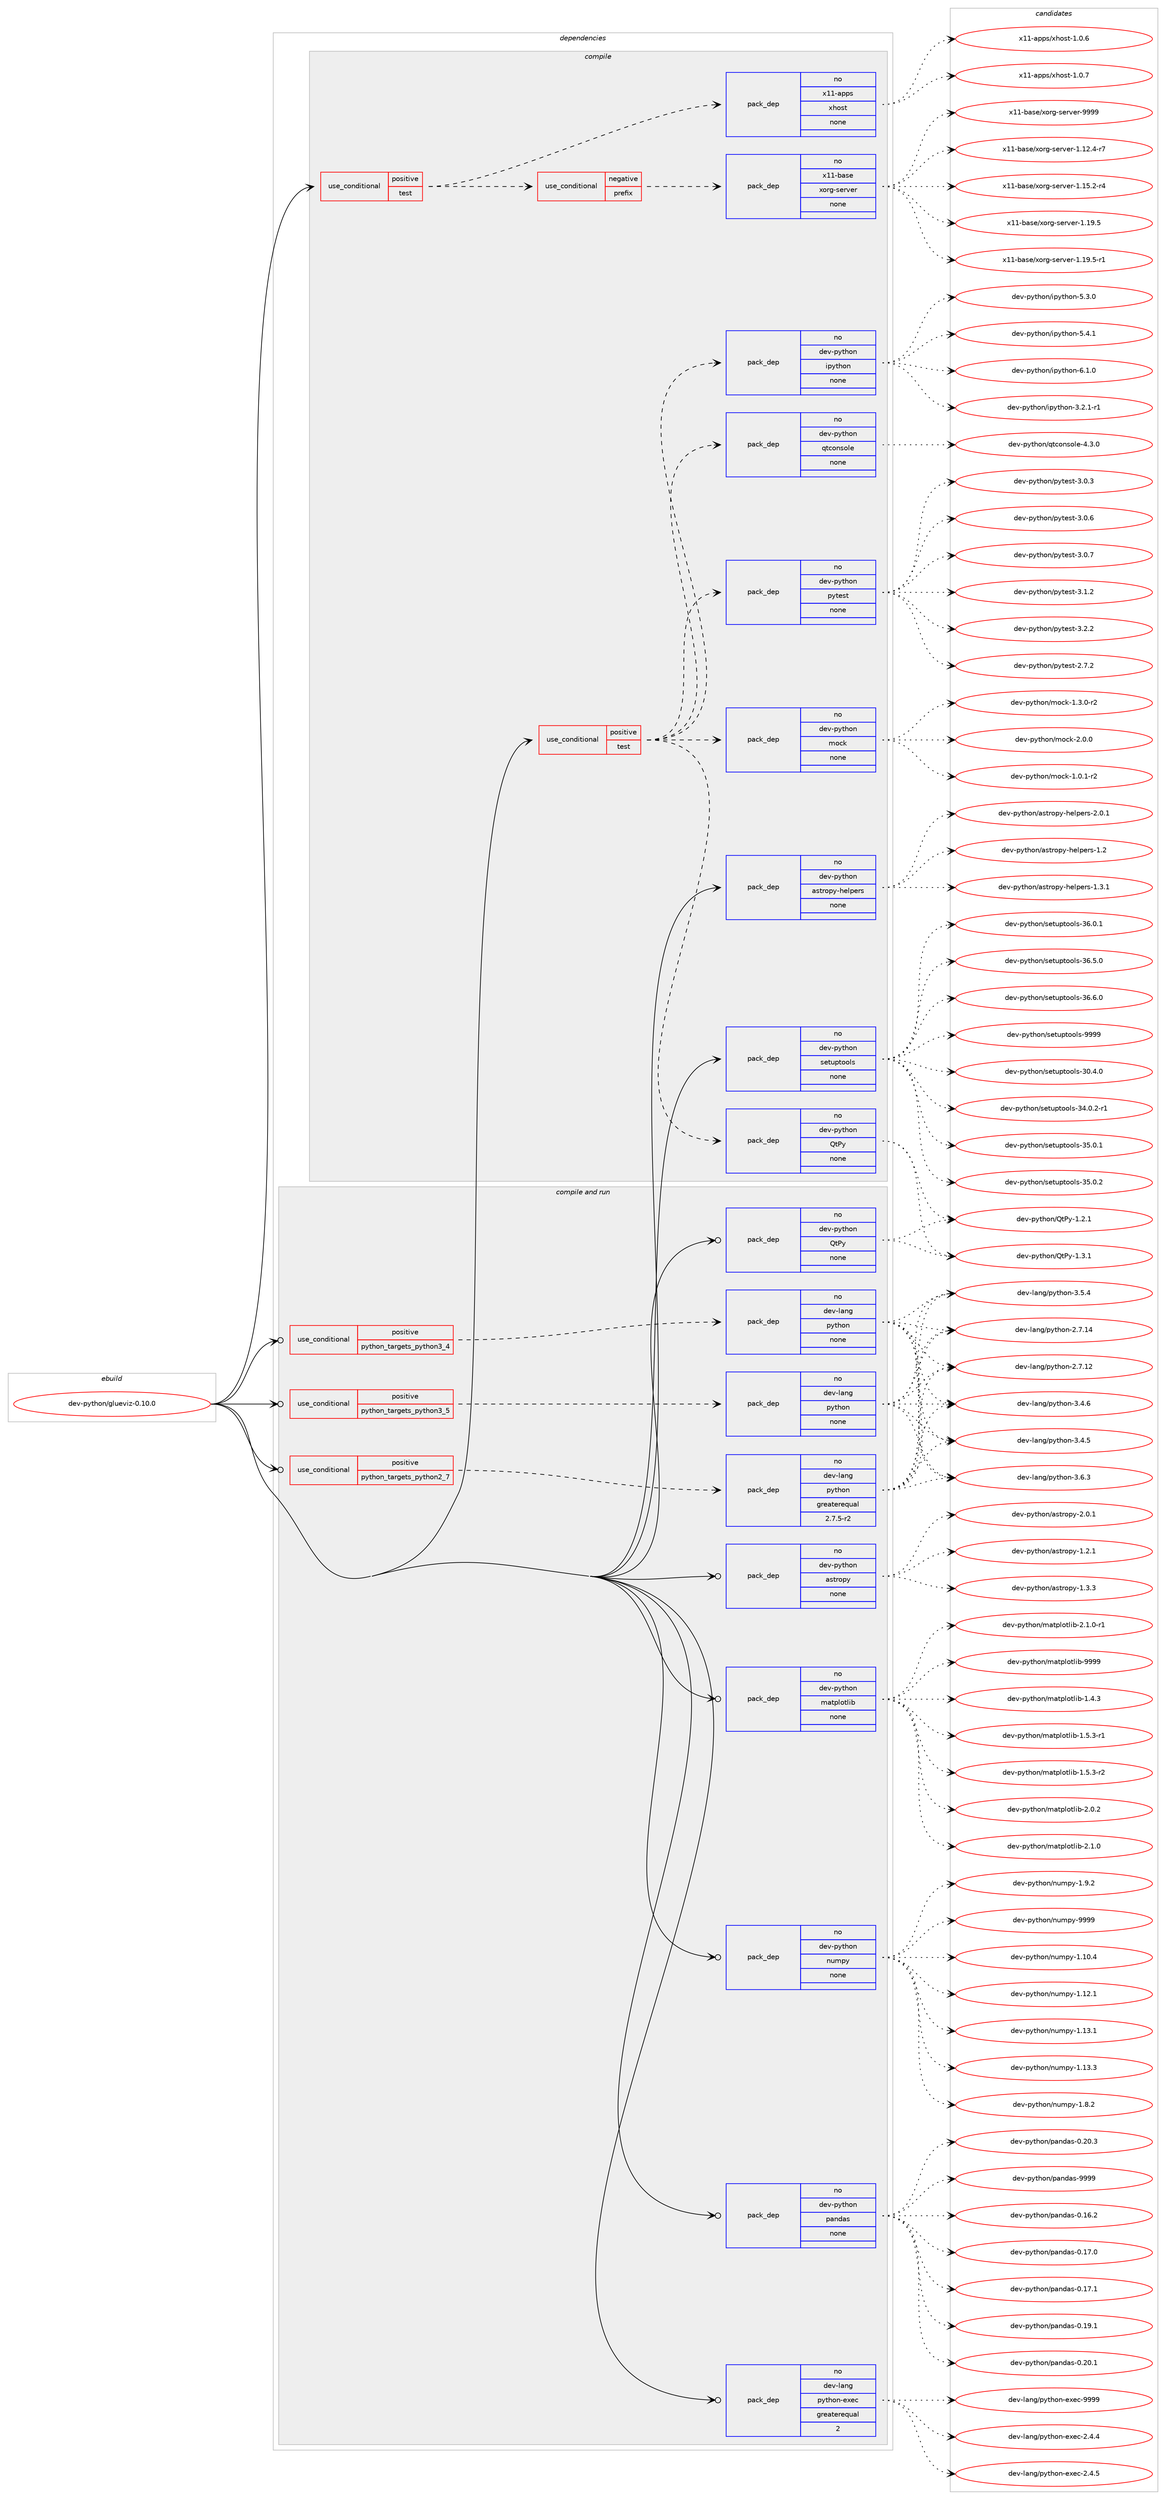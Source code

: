 digraph prolog {

# *************
# Graph options
# *************

newrank=true;
concentrate=true;
compound=true;
graph [rankdir=LR,fontname=Helvetica,fontsize=10,ranksep=1.5];#, ranksep=2.5, nodesep=0.2];
edge  [arrowhead=vee];
node  [fontname=Helvetica,fontsize=10];

# **********
# The ebuild
# **********

subgraph cluster_leftcol {
color=gray;
rank=same;
label=<<i>ebuild</i>>;
id [label="dev-python/glueviz-0.10.0", color=red, width=4, href="../dev-python/glueviz-0.10.0.svg"];
}

# ****************
# The dependencies
# ****************

subgraph cluster_midcol {
color=gray;
label=<<i>dependencies</i>>;
subgraph cluster_compile {
fillcolor="#eeeeee";
style=filled;
label=<<i>compile</i>>;
subgraph cond33340 {
dependency159199 [label=<<TABLE BORDER="0" CELLBORDER="1" CELLSPACING="0" CELLPADDING="4"><TR><TD ROWSPAN="3" CELLPADDING="10">use_conditional</TD></TR><TR><TD>positive</TD></TR><TR><TD>test</TD></TR></TABLE>>, shape=none, color=red];
subgraph cond33341 {
dependency159200 [label=<<TABLE BORDER="0" CELLBORDER="1" CELLSPACING="0" CELLPADDING="4"><TR><TD ROWSPAN="3" CELLPADDING="10">use_conditional</TD></TR><TR><TD>negative</TD></TR><TR><TD>prefix</TD></TR></TABLE>>, shape=none, color=red];
subgraph pack122019 {
dependency159201 [label=<<TABLE BORDER="0" CELLBORDER="1" CELLSPACING="0" CELLPADDING="4" WIDTH="220"><TR><TD ROWSPAN="6" CELLPADDING="30">pack_dep</TD></TR><TR><TD WIDTH="110">no</TD></TR><TR><TD>x11-base</TD></TR><TR><TD>xorg-server</TD></TR><TR><TD>none</TD></TR><TR><TD></TD></TR></TABLE>>, shape=none, color=blue];
}
dependency159200:e -> dependency159201:w [weight=20,style="dashed",arrowhead="vee"];
}
dependency159199:e -> dependency159200:w [weight=20,style="dashed",arrowhead="vee"];
subgraph pack122020 {
dependency159202 [label=<<TABLE BORDER="0" CELLBORDER="1" CELLSPACING="0" CELLPADDING="4" WIDTH="220"><TR><TD ROWSPAN="6" CELLPADDING="30">pack_dep</TD></TR><TR><TD WIDTH="110">no</TD></TR><TR><TD>x11-apps</TD></TR><TR><TD>xhost</TD></TR><TR><TD>none</TD></TR><TR><TD></TD></TR></TABLE>>, shape=none, color=blue];
}
dependency159199:e -> dependency159202:w [weight=20,style="dashed",arrowhead="vee"];
}
id:e -> dependency159199:w [weight=20,style="solid",arrowhead="vee"];
subgraph cond33342 {
dependency159203 [label=<<TABLE BORDER="0" CELLBORDER="1" CELLSPACING="0" CELLPADDING="4"><TR><TD ROWSPAN="3" CELLPADDING="10">use_conditional</TD></TR><TR><TD>positive</TD></TR><TR><TD>test</TD></TR></TABLE>>, shape=none, color=red];
subgraph pack122021 {
dependency159204 [label=<<TABLE BORDER="0" CELLBORDER="1" CELLSPACING="0" CELLPADDING="4" WIDTH="220"><TR><TD ROWSPAN="6" CELLPADDING="30">pack_dep</TD></TR><TR><TD WIDTH="110">no</TD></TR><TR><TD>dev-python</TD></TR><TR><TD>ipython</TD></TR><TR><TD>none</TD></TR><TR><TD></TD></TR></TABLE>>, shape=none, color=blue];
}
dependency159203:e -> dependency159204:w [weight=20,style="dashed",arrowhead="vee"];
subgraph pack122022 {
dependency159205 [label=<<TABLE BORDER="0" CELLBORDER="1" CELLSPACING="0" CELLPADDING="4" WIDTH="220"><TR><TD ROWSPAN="6" CELLPADDING="30">pack_dep</TD></TR><TR><TD WIDTH="110">no</TD></TR><TR><TD>dev-python</TD></TR><TR><TD>mock</TD></TR><TR><TD>none</TD></TR><TR><TD></TD></TR></TABLE>>, shape=none, color=blue];
}
dependency159203:e -> dependency159205:w [weight=20,style="dashed",arrowhead="vee"];
subgraph pack122023 {
dependency159206 [label=<<TABLE BORDER="0" CELLBORDER="1" CELLSPACING="0" CELLPADDING="4" WIDTH="220"><TR><TD ROWSPAN="6" CELLPADDING="30">pack_dep</TD></TR><TR><TD WIDTH="110">no</TD></TR><TR><TD>dev-python</TD></TR><TR><TD>pytest</TD></TR><TR><TD>none</TD></TR><TR><TD></TD></TR></TABLE>>, shape=none, color=blue];
}
dependency159203:e -> dependency159206:w [weight=20,style="dashed",arrowhead="vee"];
subgraph pack122024 {
dependency159207 [label=<<TABLE BORDER="0" CELLBORDER="1" CELLSPACING="0" CELLPADDING="4" WIDTH="220"><TR><TD ROWSPAN="6" CELLPADDING="30">pack_dep</TD></TR><TR><TD WIDTH="110">no</TD></TR><TR><TD>dev-python</TD></TR><TR><TD>qtconsole</TD></TR><TR><TD>none</TD></TR><TR><TD></TD></TR></TABLE>>, shape=none, color=blue];
}
dependency159203:e -> dependency159207:w [weight=20,style="dashed",arrowhead="vee"];
subgraph pack122025 {
dependency159208 [label=<<TABLE BORDER="0" CELLBORDER="1" CELLSPACING="0" CELLPADDING="4" WIDTH="220"><TR><TD ROWSPAN="6" CELLPADDING="30">pack_dep</TD></TR><TR><TD WIDTH="110">no</TD></TR><TR><TD>dev-python</TD></TR><TR><TD>QtPy</TD></TR><TR><TD>none</TD></TR><TR><TD></TD></TR></TABLE>>, shape=none, color=blue];
}
dependency159203:e -> dependency159208:w [weight=20,style="dashed",arrowhead="vee"];
}
id:e -> dependency159203:w [weight=20,style="solid",arrowhead="vee"];
subgraph pack122026 {
dependency159209 [label=<<TABLE BORDER="0" CELLBORDER="1" CELLSPACING="0" CELLPADDING="4" WIDTH="220"><TR><TD ROWSPAN="6" CELLPADDING="30">pack_dep</TD></TR><TR><TD WIDTH="110">no</TD></TR><TR><TD>dev-python</TD></TR><TR><TD>astropy-helpers</TD></TR><TR><TD>none</TD></TR><TR><TD></TD></TR></TABLE>>, shape=none, color=blue];
}
id:e -> dependency159209:w [weight=20,style="solid",arrowhead="vee"];
subgraph pack122027 {
dependency159210 [label=<<TABLE BORDER="0" CELLBORDER="1" CELLSPACING="0" CELLPADDING="4" WIDTH="220"><TR><TD ROWSPAN="6" CELLPADDING="30">pack_dep</TD></TR><TR><TD WIDTH="110">no</TD></TR><TR><TD>dev-python</TD></TR><TR><TD>setuptools</TD></TR><TR><TD>none</TD></TR><TR><TD></TD></TR></TABLE>>, shape=none, color=blue];
}
id:e -> dependency159210:w [weight=20,style="solid",arrowhead="vee"];
}
subgraph cluster_compileandrun {
fillcolor="#eeeeee";
style=filled;
label=<<i>compile and run</i>>;
subgraph cond33343 {
dependency159211 [label=<<TABLE BORDER="0" CELLBORDER="1" CELLSPACING="0" CELLPADDING="4"><TR><TD ROWSPAN="3" CELLPADDING="10">use_conditional</TD></TR><TR><TD>positive</TD></TR><TR><TD>python_targets_python2_7</TD></TR></TABLE>>, shape=none, color=red];
subgraph pack122028 {
dependency159212 [label=<<TABLE BORDER="0" CELLBORDER="1" CELLSPACING="0" CELLPADDING="4" WIDTH="220"><TR><TD ROWSPAN="6" CELLPADDING="30">pack_dep</TD></TR><TR><TD WIDTH="110">no</TD></TR><TR><TD>dev-lang</TD></TR><TR><TD>python</TD></TR><TR><TD>greaterequal</TD></TR><TR><TD>2.7.5-r2</TD></TR></TABLE>>, shape=none, color=blue];
}
dependency159211:e -> dependency159212:w [weight=20,style="dashed",arrowhead="vee"];
}
id:e -> dependency159211:w [weight=20,style="solid",arrowhead="odotvee"];
subgraph cond33344 {
dependency159213 [label=<<TABLE BORDER="0" CELLBORDER="1" CELLSPACING="0" CELLPADDING="4"><TR><TD ROWSPAN="3" CELLPADDING="10">use_conditional</TD></TR><TR><TD>positive</TD></TR><TR><TD>python_targets_python3_4</TD></TR></TABLE>>, shape=none, color=red];
subgraph pack122029 {
dependency159214 [label=<<TABLE BORDER="0" CELLBORDER="1" CELLSPACING="0" CELLPADDING="4" WIDTH="220"><TR><TD ROWSPAN="6" CELLPADDING="30">pack_dep</TD></TR><TR><TD WIDTH="110">no</TD></TR><TR><TD>dev-lang</TD></TR><TR><TD>python</TD></TR><TR><TD>none</TD></TR><TR><TD></TD></TR></TABLE>>, shape=none, color=blue];
}
dependency159213:e -> dependency159214:w [weight=20,style="dashed",arrowhead="vee"];
}
id:e -> dependency159213:w [weight=20,style="solid",arrowhead="odotvee"];
subgraph cond33345 {
dependency159215 [label=<<TABLE BORDER="0" CELLBORDER="1" CELLSPACING="0" CELLPADDING="4"><TR><TD ROWSPAN="3" CELLPADDING="10">use_conditional</TD></TR><TR><TD>positive</TD></TR><TR><TD>python_targets_python3_5</TD></TR></TABLE>>, shape=none, color=red];
subgraph pack122030 {
dependency159216 [label=<<TABLE BORDER="0" CELLBORDER="1" CELLSPACING="0" CELLPADDING="4" WIDTH="220"><TR><TD ROWSPAN="6" CELLPADDING="30">pack_dep</TD></TR><TR><TD WIDTH="110">no</TD></TR><TR><TD>dev-lang</TD></TR><TR><TD>python</TD></TR><TR><TD>none</TD></TR><TR><TD></TD></TR></TABLE>>, shape=none, color=blue];
}
dependency159215:e -> dependency159216:w [weight=20,style="dashed",arrowhead="vee"];
}
id:e -> dependency159215:w [weight=20,style="solid",arrowhead="odotvee"];
subgraph pack122031 {
dependency159217 [label=<<TABLE BORDER="0" CELLBORDER="1" CELLSPACING="0" CELLPADDING="4" WIDTH="220"><TR><TD ROWSPAN="6" CELLPADDING="30">pack_dep</TD></TR><TR><TD WIDTH="110">no</TD></TR><TR><TD>dev-lang</TD></TR><TR><TD>python-exec</TD></TR><TR><TD>greaterequal</TD></TR><TR><TD>2</TD></TR></TABLE>>, shape=none, color=blue];
}
id:e -> dependency159217:w [weight=20,style="solid",arrowhead="odotvee"];
subgraph pack122032 {
dependency159218 [label=<<TABLE BORDER="0" CELLBORDER="1" CELLSPACING="0" CELLPADDING="4" WIDTH="220"><TR><TD ROWSPAN="6" CELLPADDING="30">pack_dep</TD></TR><TR><TD WIDTH="110">no</TD></TR><TR><TD>dev-python</TD></TR><TR><TD>QtPy</TD></TR><TR><TD>none</TD></TR><TR><TD></TD></TR></TABLE>>, shape=none, color=blue];
}
id:e -> dependency159218:w [weight=20,style="solid",arrowhead="odotvee"];
subgraph pack122033 {
dependency159219 [label=<<TABLE BORDER="0" CELLBORDER="1" CELLSPACING="0" CELLPADDING="4" WIDTH="220"><TR><TD ROWSPAN="6" CELLPADDING="30">pack_dep</TD></TR><TR><TD WIDTH="110">no</TD></TR><TR><TD>dev-python</TD></TR><TR><TD>astropy</TD></TR><TR><TD>none</TD></TR><TR><TD></TD></TR></TABLE>>, shape=none, color=blue];
}
id:e -> dependency159219:w [weight=20,style="solid",arrowhead="odotvee"];
subgraph pack122034 {
dependency159220 [label=<<TABLE BORDER="0" CELLBORDER="1" CELLSPACING="0" CELLPADDING="4" WIDTH="220"><TR><TD ROWSPAN="6" CELLPADDING="30">pack_dep</TD></TR><TR><TD WIDTH="110">no</TD></TR><TR><TD>dev-python</TD></TR><TR><TD>matplotlib</TD></TR><TR><TD>none</TD></TR><TR><TD></TD></TR></TABLE>>, shape=none, color=blue];
}
id:e -> dependency159220:w [weight=20,style="solid",arrowhead="odotvee"];
subgraph pack122035 {
dependency159221 [label=<<TABLE BORDER="0" CELLBORDER="1" CELLSPACING="0" CELLPADDING="4" WIDTH="220"><TR><TD ROWSPAN="6" CELLPADDING="30">pack_dep</TD></TR><TR><TD WIDTH="110">no</TD></TR><TR><TD>dev-python</TD></TR><TR><TD>numpy</TD></TR><TR><TD>none</TD></TR><TR><TD></TD></TR></TABLE>>, shape=none, color=blue];
}
id:e -> dependency159221:w [weight=20,style="solid",arrowhead="odotvee"];
subgraph pack122036 {
dependency159222 [label=<<TABLE BORDER="0" CELLBORDER="1" CELLSPACING="0" CELLPADDING="4" WIDTH="220"><TR><TD ROWSPAN="6" CELLPADDING="30">pack_dep</TD></TR><TR><TD WIDTH="110">no</TD></TR><TR><TD>dev-python</TD></TR><TR><TD>pandas</TD></TR><TR><TD>none</TD></TR><TR><TD></TD></TR></TABLE>>, shape=none, color=blue];
}
id:e -> dependency159222:w [weight=20,style="solid",arrowhead="odotvee"];
}
subgraph cluster_run {
fillcolor="#eeeeee";
style=filled;
label=<<i>run</i>>;
}
}

# **************
# The candidates
# **************

subgraph cluster_choices {
rank=same;
color=gray;
label=<<i>candidates</i>>;

subgraph choice122019 {
color=black;
nodesep=1;
choice12049494598971151014712011111410345115101114118101114454946495046524511455 [label="x11-base/xorg-server-1.12.4-r7", color=red, width=4,href="../x11-base/xorg-server-1.12.4-r7.svg"];
choice12049494598971151014712011111410345115101114118101114454946495346504511452 [label="x11-base/xorg-server-1.15.2-r4", color=red, width=4,href="../x11-base/xorg-server-1.15.2-r4.svg"];
choice1204949459897115101471201111141034511510111411810111445494649574653 [label="x11-base/xorg-server-1.19.5", color=red, width=4,href="../x11-base/xorg-server-1.19.5.svg"];
choice12049494598971151014712011111410345115101114118101114454946495746534511449 [label="x11-base/xorg-server-1.19.5-r1", color=red, width=4,href="../x11-base/xorg-server-1.19.5-r1.svg"];
choice120494945989711510147120111114103451151011141181011144557575757 [label="x11-base/xorg-server-9999", color=red, width=4,href="../x11-base/xorg-server-9999.svg"];
dependency159201:e -> choice12049494598971151014712011111410345115101114118101114454946495046524511455:w [style=dotted,weight="100"];
dependency159201:e -> choice12049494598971151014712011111410345115101114118101114454946495346504511452:w [style=dotted,weight="100"];
dependency159201:e -> choice1204949459897115101471201111141034511510111411810111445494649574653:w [style=dotted,weight="100"];
dependency159201:e -> choice12049494598971151014712011111410345115101114118101114454946495746534511449:w [style=dotted,weight="100"];
dependency159201:e -> choice120494945989711510147120111114103451151011141181011144557575757:w [style=dotted,weight="100"];
}
subgraph choice122020 {
color=black;
nodesep=1;
choice1204949459711211211547120104111115116454946484654 [label="x11-apps/xhost-1.0.6", color=red, width=4,href="../x11-apps/xhost-1.0.6.svg"];
choice1204949459711211211547120104111115116454946484655 [label="x11-apps/xhost-1.0.7", color=red, width=4,href="../x11-apps/xhost-1.0.7.svg"];
dependency159202:e -> choice1204949459711211211547120104111115116454946484654:w [style=dotted,weight="100"];
dependency159202:e -> choice1204949459711211211547120104111115116454946484655:w [style=dotted,weight="100"];
}
subgraph choice122021 {
color=black;
nodesep=1;
choice10010111845112121116104111110471051121211161041111104551465046494511449 [label="dev-python/ipython-3.2.1-r1", color=red, width=4,href="../dev-python/ipython-3.2.1-r1.svg"];
choice1001011184511212111610411111047105112121116104111110455346514648 [label="dev-python/ipython-5.3.0", color=red, width=4,href="../dev-python/ipython-5.3.0.svg"];
choice1001011184511212111610411111047105112121116104111110455346524649 [label="dev-python/ipython-5.4.1", color=red, width=4,href="../dev-python/ipython-5.4.1.svg"];
choice1001011184511212111610411111047105112121116104111110455446494648 [label="dev-python/ipython-6.1.0", color=red, width=4,href="../dev-python/ipython-6.1.0.svg"];
dependency159204:e -> choice10010111845112121116104111110471051121211161041111104551465046494511449:w [style=dotted,weight="100"];
dependency159204:e -> choice1001011184511212111610411111047105112121116104111110455346514648:w [style=dotted,weight="100"];
dependency159204:e -> choice1001011184511212111610411111047105112121116104111110455346524649:w [style=dotted,weight="100"];
dependency159204:e -> choice1001011184511212111610411111047105112121116104111110455446494648:w [style=dotted,weight="100"];
}
subgraph choice122022 {
color=black;
nodesep=1;
choice1001011184511212111610411111047109111991074549464846494511450 [label="dev-python/mock-1.0.1-r2", color=red, width=4,href="../dev-python/mock-1.0.1-r2.svg"];
choice1001011184511212111610411111047109111991074549465146484511450 [label="dev-python/mock-1.3.0-r2", color=red, width=4,href="../dev-python/mock-1.3.0-r2.svg"];
choice100101118451121211161041111104710911199107455046484648 [label="dev-python/mock-2.0.0", color=red, width=4,href="../dev-python/mock-2.0.0.svg"];
dependency159205:e -> choice1001011184511212111610411111047109111991074549464846494511450:w [style=dotted,weight="100"];
dependency159205:e -> choice1001011184511212111610411111047109111991074549465146484511450:w [style=dotted,weight="100"];
dependency159205:e -> choice100101118451121211161041111104710911199107455046484648:w [style=dotted,weight="100"];
}
subgraph choice122023 {
color=black;
nodesep=1;
choice1001011184511212111610411111047112121116101115116455046554650 [label="dev-python/pytest-2.7.2", color=red, width=4,href="../dev-python/pytest-2.7.2.svg"];
choice1001011184511212111610411111047112121116101115116455146484651 [label="dev-python/pytest-3.0.3", color=red, width=4,href="../dev-python/pytest-3.0.3.svg"];
choice1001011184511212111610411111047112121116101115116455146484654 [label="dev-python/pytest-3.0.6", color=red, width=4,href="../dev-python/pytest-3.0.6.svg"];
choice1001011184511212111610411111047112121116101115116455146484655 [label="dev-python/pytest-3.0.7", color=red, width=4,href="../dev-python/pytest-3.0.7.svg"];
choice1001011184511212111610411111047112121116101115116455146494650 [label="dev-python/pytest-3.1.2", color=red, width=4,href="../dev-python/pytest-3.1.2.svg"];
choice1001011184511212111610411111047112121116101115116455146504650 [label="dev-python/pytest-3.2.2", color=red, width=4,href="../dev-python/pytest-3.2.2.svg"];
dependency159206:e -> choice1001011184511212111610411111047112121116101115116455046554650:w [style=dotted,weight="100"];
dependency159206:e -> choice1001011184511212111610411111047112121116101115116455146484651:w [style=dotted,weight="100"];
dependency159206:e -> choice1001011184511212111610411111047112121116101115116455146484654:w [style=dotted,weight="100"];
dependency159206:e -> choice1001011184511212111610411111047112121116101115116455146484655:w [style=dotted,weight="100"];
dependency159206:e -> choice1001011184511212111610411111047112121116101115116455146494650:w [style=dotted,weight="100"];
dependency159206:e -> choice1001011184511212111610411111047112121116101115116455146504650:w [style=dotted,weight="100"];
}
subgraph choice122024 {
color=black;
nodesep=1;
choice100101118451121211161041111104711311699111110115111108101455246514648 [label="dev-python/qtconsole-4.3.0", color=red, width=4,href="../dev-python/qtconsole-4.3.0.svg"];
dependency159207:e -> choice100101118451121211161041111104711311699111110115111108101455246514648:w [style=dotted,weight="100"];
}
subgraph choice122025 {
color=black;
nodesep=1;
choice10010111845112121116104111110478111680121454946504649 [label="dev-python/QtPy-1.2.1", color=red, width=4,href="../dev-python/QtPy-1.2.1.svg"];
choice10010111845112121116104111110478111680121454946514649 [label="dev-python/QtPy-1.3.1", color=red, width=4,href="../dev-python/QtPy-1.3.1.svg"];
dependency159208:e -> choice10010111845112121116104111110478111680121454946504649:w [style=dotted,weight="100"];
dependency159208:e -> choice10010111845112121116104111110478111680121454946514649:w [style=dotted,weight="100"];
}
subgraph choice122026 {
color=black;
nodesep=1;
choice1001011184511212111610411111047971151161141111121214510410110811210111411545494650 [label="dev-python/astropy-helpers-1.2", color=red, width=4,href="../dev-python/astropy-helpers-1.2.svg"];
choice10010111845112121116104111110479711511611411111212145104101108112101114115454946514649 [label="dev-python/astropy-helpers-1.3.1", color=red, width=4,href="../dev-python/astropy-helpers-1.3.1.svg"];
choice10010111845112121116104111110479711511611411111212145104101108112101114115455046484649 [label="dev-python/astropy-helpers-2.0.1", color=red, width=4,href="../dev-python/astropy-helpers-2.0.1.svg"];
dependency159209:e -> choice1001011184511212111610411111047971151161141111121214510410110811210111411545494650:w [style=dotted,weight="100"];
dependency159209:e -> choice10010111845112121116104111110479711511611411111212145104101108112101114115454946514649:w [style=dotted,weight="100"];
dependency159209:e -> choice10010111845112121116104111110479711511611411111212145104101108112101114115455046484649:w [style=dotted,weight="100"];
}
subgraph choice122027 {
color=black;
nodesep=1;
choice100101118451121211161041111104711510111611711211611111110811545514846524648 [label="dev-python/setuptools-30.4.0", color=red, width=4,href="../dev-python/setuptools-30.4.0.svg"];
choice1001011184511212111610411111047115101116117112116111111108115455152464846504511449 [label="dev-python/setuptools-34.0.2-r1", color=red, width=4,href="../dev-python/setuptools-34.0.2-r1.svg"];
choice100101118451121211161041111104711510111611711211611111110811545515346484649 [label="dev-python/setuptools-35.0.1", color=red, width=4,href="../dev-python/setuptools-35.0.1.svg"];
choice100101118451121211161041111104711510111611711211611111110811545515346484650 [label="dev-python/setuptools-35.0.2", color=red, width=4,href="../dev-python/setuptools-35.0.2.svg"];
choice100101118451121211161041111104711510111611711211611111110811545515446484649 [label="dev-python/setuptools-36.0.1", color=red, width=4,href="../dev-python/setuptools-36.0.1.svg"];
choice100101118451121211161041111104711510111611711211611111110811545515446534648 [label="dev-python/setuptools-36.5.0", color=red, width=4,href="../dev-python/setuptools-36.5.0.svg"];
choice100101118451121211161041111104711510111611711211611111110811545515446544648 [label="dev-python/setuptools-36.6.0", color=red, width=4,href="../dev-python/setuptools-36.6.0.svg"];
choice10010111845112121116104111110471151011161171121161111111081154557575757 [label="dev-python/setuptools-9999", color=red, width=4,href="../dev-python/setuptools-9999.svg"];
dependency159210:e -> choice100101118451121211161041111104711510111611711211611111110811545514846524648:w [style=dotted,weight="100"];
dependency159210:e -> choice1001011184511212111610411111047115101116117112116111111108115455152464846504511449:w [style=dotted,weight="100"];
dependency159210:e -> choice100101118451121211161041111104711510111611711211611111110811545515346484649:w [style=dotted,weight="100"];
dependency159210:e -> choice100101118451121211161041111104711510111611711211611111110811545515346484650:w [style=dotted,weight="100"];
dependency159210:e -> choice100101118451121211161041111104711510111611711211611111110811545515446484649:w [style=dotted,weight="100"];
dependency159210:e -> choice100101118451121211161041111104711510111611711211611111110811545515446534648:w [style=dotted,weight="100"];
dependency159210:e -> choice100101118451121211161041111104711510111611711211611111110811545515446544648:w [style=dotted,weight="100"];
dependency159210:e -> choice10010111845112121116104111110471151011161171121161111111081154557575757:w [style=dotted,weight="100"];
}
subgraph choice122028 {
color=black;
nodesep=1;
choice10010111845108971101034711212111610411111045504655464950 [label="dev-lang/python-2.7.12", color=red, width=4,href="../dev-lang/python-2.7.12.svg"];
choice10010111845108971101034711212111610411111045504655464952 [label="dev-lang/python-2.7.14", color=red, width=4,href="../dev-lang/python-2.7.14.svg"];
choice100101118451089711010347112121116104111110455146524653 [label="dev-lang/python-3.4.5", color=red, width=4,href="../dev-lang/python-3.4.5.svg"];
choice100101118451089711010347112121116104111110455146524654 [label="dev-lang/python-3.4.6", color=red, width=4,href="../dev-lang/python-3.4.6.svg"];
choice100101118451089711010347112121116104111110455146534652 [label="dev-lang/python-3.5.4", color=red, width=4,href="../dev-lang/python-3.5.4.svg"];
choice100101118451089711010347112121116104111110455146544651 [label="dev-lang/python-3.6.3", color=red, width=4,href="../dev-lang/python-3.6.3.svg"];
dependency159212:e -> choice10010111845108971101034711212111610411111045504655464950:w [style=dotted,weight="100"];
dependency159212:e -> choice10010111845108971101034711212111610411111045504655464952:w [style=dotted,weight="100"];
dependency159212:e -> choice100101118451089711010347112121116104111110455146524653:w [style=dotted,weight="100"];
dependency159212:e -> choice100101118451089711010347112121116104111110455146524654:w [style=dotted,weight="100"];
dependency159212:e -> choice100101118451089711010347112121116104111110455146534652:w [style=dotted,weight="100"];
dependency159212:e -> choice100101118451089711010347112121116104111110455146544651:w [style=dotted,weight="100"];
}
subgraph choice122029 {
color=black;
nodesep=1;
choice10010111845108971101034711212111610411111045504655464950 [label="dev-lang/python-2.7.12", color=red, width=4,href="../dev-lang/python-2.7.12.svg"];
choice10010111845108971101034711212111610411111045504655464952 [label="dev-lang/python-2.7.14", color=red, width=4,href="../dev-lang/python-2.7.14.svg"];
choice100101118451089711010347112121116104111110455146524653 [label="dev-lang/python-3.4.5", color=red, width=4,href="../dev-lang/python-3.4.5.svg"];
choice100101118451089711010347112121116104111110455146524654 [label="dev-lang/python-3.4.6", color=red, width=4,href="../dev-lang/python-3.4.6.svg"];
choice100101118451089711010347112121116104111110455146534652 [label="dev-lang/python-3.5.4", color=red, width=4,href="../dev-lang/python-3.5.4.svg"];
choice100101118451089711010347112121116104111110455146544651 [label="dev-lang/python-3.6.3", color=red, width=4,href="../dev-lang/python-3.6.3.svg"];
dependency159214:e -> choice10010111845108971101034711212111610411111045504655464950:w [style=dotted,weight="100"];
dependency159214:e -> choice10010111845108971101034711212111610411111045504655464952:w [style=dotted,weight="100"];
dependency159214:e -> choice100101118451089711010347112121116104111110455146524653:w [style=dotted,weight="100"];
dependency159214:e -> choice100101118451089711010347112121116104111110455146524654:w [style=dotted,weight="100"];
dependency159214:e -> choice100101118451089711010347112121116104111110455146534652:w [style=dotted,weight="100"];
dependency159214:e -> choice100101118451089711010347112121116104111110455146544651:w [style=dotted,weight="100"];
}
subgraph choice122030 {
color=black;
nodesep=1;
choice10010111845108971101034711212111610411111045504655464950 [label="dev-lang/python-2.7.12", color=red, width=4,href="../dev-lang/python-2.7.12.svg"];
choice10010111845108971101034711212111610411111045504655464952 [label="dev-lang/python-2.7.14", color=red, width=4,href="../dev-lang/python-2.7.14.svg"];
choice100101118451089711010347112121116104111110455146524653 [label="dev-lang/python-3.4.5", color=red, width=4,href="../dev-lang/python-3.4.5.svg"];
choice100101118451089711010347112121116104111110455146524654 [label="dev-lang/python-3.4.6", color=red, width=4,href="../dev-lang/python-3.4.6.svg"];
choice100101118451089711010347112121116104111110455146534652 [label="dev-lang/python-3.5.4", color=red, width=4,href="../dev-lang/python-3.5.4.svg"];
choice100101118451089711010347112121116104111110455146544651 [label="dev-lang/python-3.6.3", color=red, width=4,href="../dev-lang/python-3.6.3.svg"];
dependency159216:e -> choice10010111845108971101034711212111610411111045504655464950:w [style=dotted,weight="100"];
dependency159216:e -> choice10010111845108971101034711212111610411111045504655464952:w [style=dotted,weight="100"];
dependency159216:e -> choice100101118451089711010347112121116104111110455146524653:w [style=dotted,weight="100"];
dependency159216:e -> choice100101118451089711010347112121116104111110455146524654:w [style=dotted,weight="100"];
dependency159216:e -> choice100101118451089711010347112121116104111110455146534652:w [style=dotted,weight="100"];
dependency159216:e -> choice100101118451089711010347112121116104111110455146544651:w [style=dotted,weight="100"];
}
subgraph choice122031 {
color=black;
nodesep=1;
choice1001011184510897110103471121211161041111104510112010199455046524652 [label="dev-lang/python-exec-2.4.4", color=red, width=4,href="../dev-lang/python-exec-2.4.4.svg"];
choice1001011184510897110103471121211161041111104510112010199455046524653 [label="dev-lang/python-exec-2.4.5", color=red, width=4,href="../dev-lang/python-exec-2.4.5.svg"];
choice10010111845108971101034711212111610411111045101120101994557575757 [label="dev-lang/python-exec-9999", color=red, width=4,href="../dev-lang/python-exec-9999.svg"];
dependency159217:e -> choice1001011184510897110103471121211161041111104510112010199455046524652:w [style=dotted,weight="100"];
dependency159217:e -> choice1001011184510897110103471121211161041111104510112010199455046524653:w [style=dotted,weight="100"];
dependency159217:e -> choice10010111845108971101034711212111610411111045101120101994557575757:w [style=dotted,weight="100"];
}
subgraph choice122032 {
color=black;
nodesep=1;
choice10010111845112121116104111110478111680121454946504649 [label="dev-python/QtPy-1.2.1", color=red, width=4,href="../dev-python/QtPy-1.2.1.svg"];
choice10010111845112121116104111110478111680121454946514649 [label="dev-python/QtPy-1.3.1", color=red, width=4,href="../dev-python/QtPy-1.3.1.svg"];
dependency159218:e -> choice10010111845112121116104111110478111680121454946504649:w [style=dotted,weight="100"];
dependency159218:e -> choice10010111845112121116104111110478111680121454946514649:w [style=dotted,weight="100"];
}
subgraph choice122033 {
color=black;
nodesep=1;
choice100101118451121211161041111104797115116114111112121454946504649 [label="dev-python/astropy-1.2.1", color=red, width=4,href="../dev-python/astropy-1.2.1.svg"];
choice100101118451121211161041111104797115116114111112121454946514651 [label="dev-python/astropy-1.3.3", color=red, width=4,href="../dev-python/astropy-1.3.3.svg"];
choice100101118451121211161041111104797115116114111112121455046484649 [label="dev-python/astropy-2.0.1", color=red, width=4,href="../dev-python/astropy-2.0.1.svg"];
dependency159219:e -> choice100101118451121211161041111104797115116114111112121454946504649:w [style=dotted,weight="100"];
dependency159219:e -> choice100101118451121211161041111104797115116114111112121454946514651:w [style=dotted,weight="100"];
dependency159219:e -> choice100101118451121211161041111104797115116114111112121455046484649:w [style=dotted,weight="100"];
}
subgraph choice122034 {
color=black;
nodesep=1;
choice10010111845112121116104111110471099711611210811111610810598454946524651 [label="dev-python/matplotlib-1.4.3", color=red, width=4,href="../dev-python/matplotlib-1.4.3.svg"];
choice100101118451121211161041111104710997116112108111116108105984549465346514511449 [label="dev-python/matplotlib-1.5.3-r1", color=red, width=4,href="../dev-python/matplotlib-1.5.3-r1.svg"];
choice100101118451121211161041111104710997116112108111116108105984549465346514511450 [label="dev-python/matplotlib-1.5.3-r2", color=red, width=4,href="../dev-python/matplotlib-1.5.3-r2.svg"];
choice10010111845112121116104111110471099711611210811111610810598455046484650 [label="dev-python/matplotlib-2.0.2", color=red, width=4,href="../dev-python/matplotlib-2.0.2.svg"];
choice10010111845112121116104111110471099711611210811111610810598455046494648 [label="dev-python/matplotlib-2.1.0", color=red, width=4,href="../dev-python/matplotlib-2.1.0.svg"];
choice100101118451121211161041111104710997116112108111116108105984550464946484511449 [label="dev-python/matplotlib-2.1.0-r1", color=red, width=4,href="../dev-python/matplotlib-2.1.0-r1.svg"];
choice100101118451121211161041111104710997116112108111116108105984557575757 [label="dev-python/matplotlib-9999", color=red, width=4,href="../dev-python/matplotlib-9999.svg"];
dependency159220:e -> choice10010111845112121116104111110471099711611210811111610810598454946524651:w [style=dotted,weight="100"];
dependency159220:e -> choice100101118451121211161041111104710997116112108111116108105984549465346514511449:w [style=dotted,weight="100"];
dependency159220:e -> choice100101118451121211161041111104710997116112108111116108105984549465346514511450:w [style=dotted,weight="100"];
dependency159220:e -> choice10010111845112121116104111110471099711611210811111610810598455046484650:w [style=dotted,weight="100"];
dependency159220:e -> choice10010111845112121116104111110471099711611210811111610810598455046494648:w [style=dotted,weight="100"];
dependency159220:e -> choice100101118451121211161041111104710997116112108111116108105984550464946484511449:w [style=dotted,weight="100"];
dependency159220:e -> choice100101118451121211161041111104710997116112108111116108105984557575757:w [style=dotted,weight="100"];
}
subgraph choice122035 {
color=black;
nodesep=1;
choice100101118451121211161041111104711011710911212145494649484652 [label="dev-python/numpy-1.10.4", color=red, width=4,href="../dev-python/numpy-1.10.4.svg"];
choice100101118451121211161041111104711011710911212145494649504649 [label="dev-python/numpy-1.12.1", color=red, width=4,href="../dev-python/numpy-1.12.1.svg"];
choice100101118451121211161041111104711011710911212145494649514649 [label="dev-python/numpy-1.13.1", color=red, width=4,href="../dev-python/numpy-1.13.1.svg"];
choice100101118451121211161041111104711011710911212145494649514651 [label="dev-python/numpy-1.13.3", color=red, width=4,href="../dev-python/numpy-1.13.3.svg"];
choice1001011184511212111610411111047110117109112121454946564650 [label="dev-python/numpy-1.8.2", color=red, width=4,href="../dev-python/numpy-1.8.2.svg"];
choice1001011184511212111610411111047110117109112121454946574650 [label="dev-python/numpy-1.9.2", color=red, width=4,href="../dev-python/numpy-1.9.2.svg"];
choice10010111845112121116104111110471101171091121214557575757 [label="dev-python/numpy-9999", color=red, width=4,href="../dev-python/numpy-9999.svg"];
dependency159221:e -> choice100101118451121211161041111104711011710911212145494649484652:w [style=dotted,weight="100"];
dependency159221:e -> choice100101118451121211161041111104711011710911212145494649504649:w [style=dotted,weight="100"];
dependency159221:e -> choice100101118451121211161041111104711011710911212145494649514649:w [style=dotted,weight="100"];
dependency159221:e -> choice100101118451121211161041111104711011710911212145494649514651:w [style=dotted,weight="100"];
dependency159221:e -> choice1001011184511212111610411111047110117109112121454946564650:w [style=dotted,weight="100"];
dependency159221:e -> choice1001011184511212111610411111047110117109112121454946574650:w [style=dotted,weight="100"];
dependency159221:e -> choice10010111845112121116104111110471101171091121214557575757:w [style=dotted,weight="100"];
}
subgraph choice122036 {
color=black;
nodesep=1;
choice1001011184511212111610411111047112971101009711545484649544650 [label="dev-python/pandas-0.16.2", color=red, width=4,href="../dev-python/pandas-0.16.2.svg"];
choice1001011184511212111610411111047112971101009711545484649554648 [label="dev-python/pandas-0.17.0", color=red, width=4,href="../dev-python/pandas-0.17.0.svg"];
choice1001011184511212111610411111047112971101009711545484649554649 [label="dev-python/pandas-0.17.1", color=red, width=4,href="../dev-python/pandas-0.17.1.svg"];
choice1001011184511212111610411111047112971101009711545484649574649 [label="dev-python/pandas-0.19.1", color=red, width=4,href="../dev-python/pandas-0.19.1.svg"];
choice1001011184511212111610411111047112971101009711545484650484649 [label="dev-python/pandas-0.20.1", color=red, width=4,href="../dev-python/pandas-0.20.1.svg"];
choice1001011184511212111610411111047112971101009711545484650484651 [label="dev-python/pandas-0.20.3", color=red, width=4,href="../dev-python/pandas-0.20.3.svg"];
choice100101118451121211161041111104711297110100971154557575757 [label="dev-python/pandas-9999", color=red, width=4,href="../dev-python/pandas-9999.svg"];
dependency159222:e -> choice1001011184511212111610411111047112971101009711545484649544650:w [style=dotted,weight="100"];
dependency159222:e -> choice1001011184511212111610411111047112971101009711545484649554648:w [style=dotted,weight="100"];
dependency159222:e -> choice1001011184511212111610411111047112971101009711545484649554649:w [style=dotted,weight="100"];
dependency159222:e -> choice1001011184511212111610411111047112971101009711545484649574649:w [style=dotted,weight="100"];
dependency159222:e -> choice1001011184511212111610411111047112971101009711545484650484649:w [style=dotted,weight="100"];
dependency159222:e -> choice1001011184511212111610411111047112971101009711545484650484651:w [style=dotted,weight="100"];
dependency159222:e -> choice100101118451121211161041111104711297110100971154557575757:w [style=dotted,weight="100"];
}
}

}
